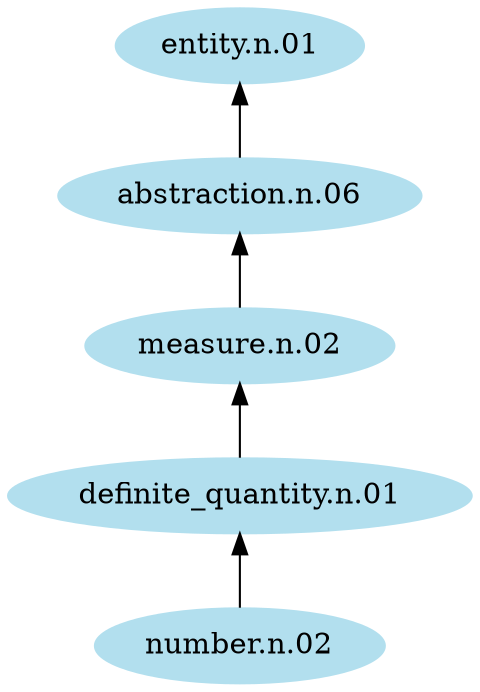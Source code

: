 digraph unix {
	node [color=lightblue2 style=filled]
	rankdir=BT
	"number.n.02" -> "definite_quantity.n.01"
	"definite_quantity.n.01" -> "measure.n.02"
	"measure.n.02" -> "abstraction.n.06"
	"abstraction.n.06" -> "entity.n.01"
}
